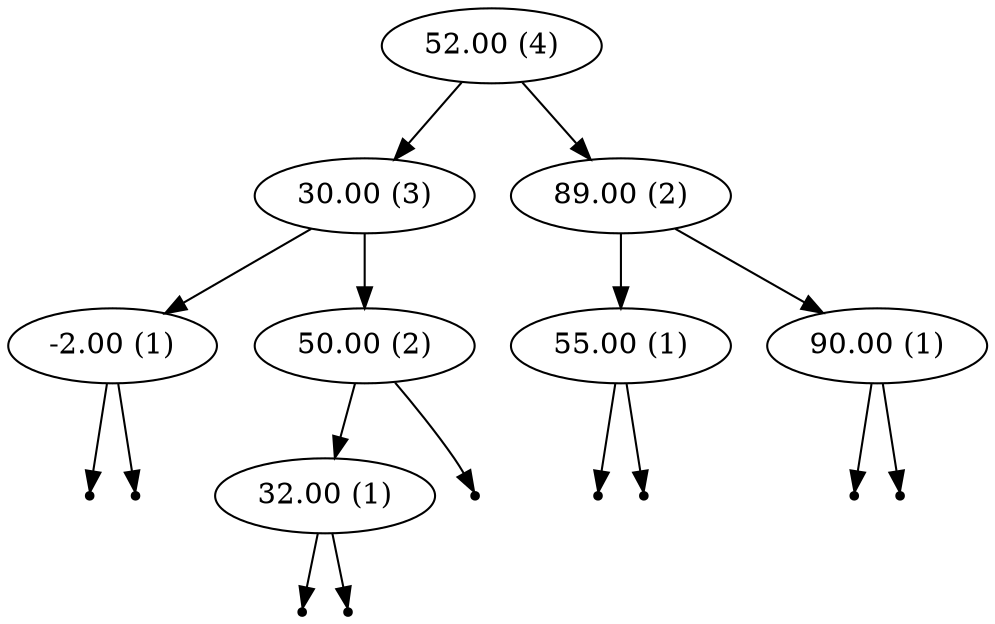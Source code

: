 digraph {
graph [ordering="out"]
"52.00 (4)"
"52.00 (4)" -> "30.00 (3)"
"30.00 (3)" -> "-2.00 (1)"
"null-2.00-0" [shape=point];
"-2.00 (1)" -> "null-2.00-0";
"null-2.00-1" [shape=point];
"-2.00 (1)" -> "null-2.00-1";
"30.00 (3)" -> "50.00 (2)"
"50.00 (2)" -> "32.00 (1)"
"null32.00-0" [shape=point];
"32.00 (1)" -> "null32.00-0";
"null32.00-1" [shape=point];
"32.00 (1)" -> "null32.00-1";
"null50.00-1" [shape=point];
"50.00 (2)" -> "null50.00-1";
"52.00 (4)" -> "89.00 (2)"
"89.00 (2)" -> "55.00 (1)"
"null55.00-0" [shape=point];
"55.00 (1)" -> "null55.00-0";
"null55.00-1" [shape=point];
"55.00 (1)" -> "null55.00-1";
"89.00 (2)" -> "90.00 (1)"
"null90.00-0" [shape=point];
"90.00 (1)" -> "null90.00-0";
"null90.00-1" [shape=point];
"90.00 (1)" -> "null90.00-1";
}
